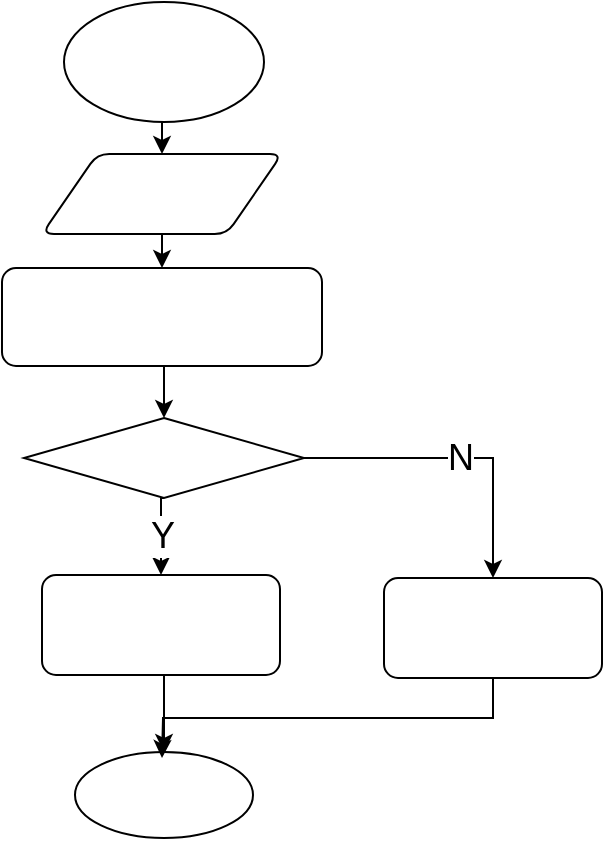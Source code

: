 <mxfile version="10.7.0" type="github"><diagram id="6a731a19-8d31-9384-78a2-239565b7b9f0" name="Page-1"><mxGraphModel dx="1188" dy="658" grid="1" gridSize="10" guides="1" tooltips="1" connect="1" arrows="1" fold="1" page="1" pageScale="1" pageWidth="1169" pageHeight="827" background="#ffffff" math="0" shadow="0"><root><mxCell id="0"/><mxCell id="1" parent="0"/><mxCell id="hvyF9pjqXC5Z1qCkmDMz-55" value="" style="strokeWidth=1;html=1;shape=mxgraph.flowchart.start_1;whiteSpace=wrap;fontSize=18;" vertex="1" parent="1"><mxGeometry x="266.5" y="557" width="89" height="43" as="geometry"/></mxCell><mxCell id="hvyF9pjqXC5Z1qCkmDMz-62" style="edgeStyle=orthogonalEdgeStyle;rounded=0;orthogonalLoop=1;jettySize=auto;html=1;exitX=0.5;exitY=1;exitDx=0;exitDy=0;exitPerimeter=0;entryX=0.5;entryY=0;entryDx=0;entryDy=0;strokeWidth=1;fontSize=18;" edge="1" parent="1" source="hvyF9pjqXC5Z1qCkmDMz-56" target="hvyF9pjqXC5Z1qCkmDMz-57"><mxGeometry relative="1" as="geometry"/></mxCell><mxCell id="hvyF9pjqXC5Z1qCkmDMz-56" value="" style="strokeWidth=1;html=1;shape=mxgraph.flowchart.start_1;whiteSpace=wrap;fontSize=18;" vertex="1" parent="1"><mxGeometry x="261" y="182" width="100" height="60" as="geometry"/></mxCell><mxCell id="hvyF9pjqXC5Z1qCkmDMz-63" style="edgeStyle=orthogonalEdgeStyle;rounded=0;orthogonalLoop=1;jettySize=auto;html=1;exitX=0.5;exitY=1;exitDx=0;exitDy=0;entryX=0.5;entryY=0;entryDx=0;entryDy=0;strokeWidth=1;fontSize=18;" edge="1" parent="1" source="hvyF9pjqXC5Z1qCkmDMz-57" target="hvyF9pjqXC5Z1qCkmDMz-58"><mxGeometry relative="1" as="geometry"/></mxCell><mxCell id="hvyF9pjqXC5Z1qCkmDMz-57" value="" style="verticalLabelPosition=bottom;verticalAlign=top;html=1;strokeWidth=1;shape=parallelogram;perimeter=parallelogramPerimeter;whiteSpace=wrap;rounded=1;arcSize=12;size=0.23;fontSize=18;" vertex="1" parent="1"><mxGeometry x="250" y="258" width="120" height="40" as="geometry"/></mxCell><mxCell id="hvyF9pjqXC5Z1qCkmDMz-64" style="edgeStyle=orthogonalEdgeStyle;rounded=0;orthogonalLoop=1;jettySize=auto;html=1;exitX=0.5;exitY=1;exitDx=0;exitDy=0;entryX=0.5;entryY=0;entryDx=0;entryDy=0;entryPerimeter=0;strokeWidth=1;fontSize=18;" edge="1" parent="1" source="hvyF9pjqXC5Z1qCkmDMz-58" target="hvyF9pjqXC5Z1qCkmDMz-59"><mxGeometry relative="1" as="geometry"/></mxCell><mxCell id="hvyF9pjqXC5Z1qCkmDMz-58" value="" style="rounded=1;whiteSpace=wrap;html=1;absoluteArcSize=1;arcSize=14;strokeWidth=1;fontSize=18;" vertex="1" parent="1"><mxGeometry x="230" y="315" width="160" height="49" as="geometry"/></mxCell><mxCell id="hvyF9pjqXC5Z1qCkmDMz-65" value="Y" style="edgeStyle=orthogonalEdgeStyle;rounded=0;orthogonalLoop=1;jettySize=auto;html=1;exitX=0.5;exitY=1;exitDx=0;exitDy=0;exitPerimeter=0;entryX=0.5;entryY=0;entryDx=0;entryDy=0;strokeWidth=1;fontSize=18;" edge="1" parent="1" source="hvyF9pjqXC5Z1qCkmDMz-59" target="hvyF9pjqXC5Z1qCkmDMz-60"><mxGeometry relative="1" as="geometry"/></mxCell><mxCell id="hvyF9pjqXC5Z1qCkmDMz-66" value="N" style="edgeStyle=orthogonalEdgeStyle;rounded=0;orthogonalLoop=1;jettySize=auto;html=1;exitX=1;exitY=0.5;exitDx=0;exitDy=0;exitPerimeter=0;entryX=0.5;entryY=0;entryDx=0;entryDy=0;strokeWidth=1;fontSize=18;" edge="1" parent="1" source="hvyF9pjqXC5Z1qCkmDMz-59" target="hvyF9pjqXC5Z1qCkmDMz-61"><mxGeometry relative="1" as="geometry"/></mxCell><mxCell id="hvyF9pjqXC5Z1qCkmDMz-59" value="" style="strokeWidth=1;html=1;shape=mxgraph.flowchart.decision;whiteSpace=wrap;fontSize=18;" vertex="1" parent="1"><mxGeometry x="241" y="390" width="140" height="40" as="geometry"/></mxCell><mxCell id="hvyF9pjqXC5Z1qCkmDMz-67" style="edgeStyle=orthogonalEdgeStyle;rounded=0;orthogonalLoop=1;jettySize=auto;html=1;exitX=0.5;exitY=1;exitDx=0;exitDy=0;entryX=0.5;entryY=0;entryDx=0;entryDy=0;entryPerimeter=0;strokeWidth=1;fontSize=18;" edge="1" parent="1" source="hvyF9pjqXC5Z1qCkmDMz-60" target="hvyF9pjqXC5Z1qCkmDMz-55"><mxGeometry relative="1" as="geometry"/></mxCell><mxCell id="hvyF9pjqXC5Z1qCkmDMz-60" value="" style="rounded=1;whiteSpace=wrap;html=1;absoluteArcSize=1;arcSize=14;strokeWidth=1;fontSize=18;" vertex="1" parent="1"><mxGeometry x="250" y="468.5" width="119" height="50" as="geometry"/></mxCell><mxCell id="hvyF9pjqXC5Z1qCkmDMz-69" style="edgeStyle=orthogonalEdgeStyle;rounded=0;orthogonalLoop=1;jettySize=auto;html=1;exitX=0.5;exitY=1;exitDx=0;exitDy=0;strokeWidth=1;fontSize=18;" edge="1" parent="1" source="hvyF9pjqXC5Z1qCkmDMz-61"><mxGeometry relative="1" as="geometry"><mxPoint x="310" y="560" as="targetPoint"/></mxGeometry></mxCell><mxCell id="hvyF9pjqXC5Z1qCkmDMz-61" value="" style="rounded=1;whiteSpace=wrap;html=1;absoluteArcSize=1;arcSize=14;strokeWidth=1;fontSize=18;" vertex="1" parent="1"><mxGeometry x="421" y="470" width="109" height="50" as="geometry"/></mxCell></root></mxGraphModel></diagram></mxfile>